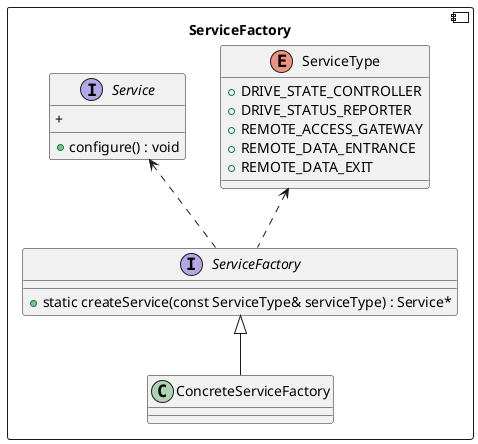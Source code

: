 @startuml

component ServiceFactory {
  interface "Service" as S
  {
    + configure() : void
    + 
  }

  enum "ServiceType" as ST
  {
    + DRIVE_STATE_CONTROLLER
    + DRIVE_STATUS_REPORTER
    + REMOTE_ACCESS_GATEWAY
    + REMOTE_DATA_ENTRANCE
    + REMOTE_DATA_EXIT
  }

  interface "ServiceFactory" as SF
  {
    + static createService(const ServiceType& serviceType) : Service*
  }

  class "ConcreteServiceFactory" as CSF
}

SF .u.> S
SF .u.> ST
CSF -u-|> SF

@enduml
